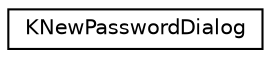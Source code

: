 digraph "Graphical Class Hierarchy"
{
  edge [fontname="Helvetica",fontsize="10",labelfontname="Helvetica",labelfontsize="10"];
  node [fontname="Helvetica",fontsize="10",shape=record];
  rankdir="LR";
  Node0 [label="KNewPasswordDialog",height=0.2,width=0.4,color="black", fillcolor="white", style="filled",URL="$classKNewPasswordDialog.html",tooltip="A password input dialog. "];
}
